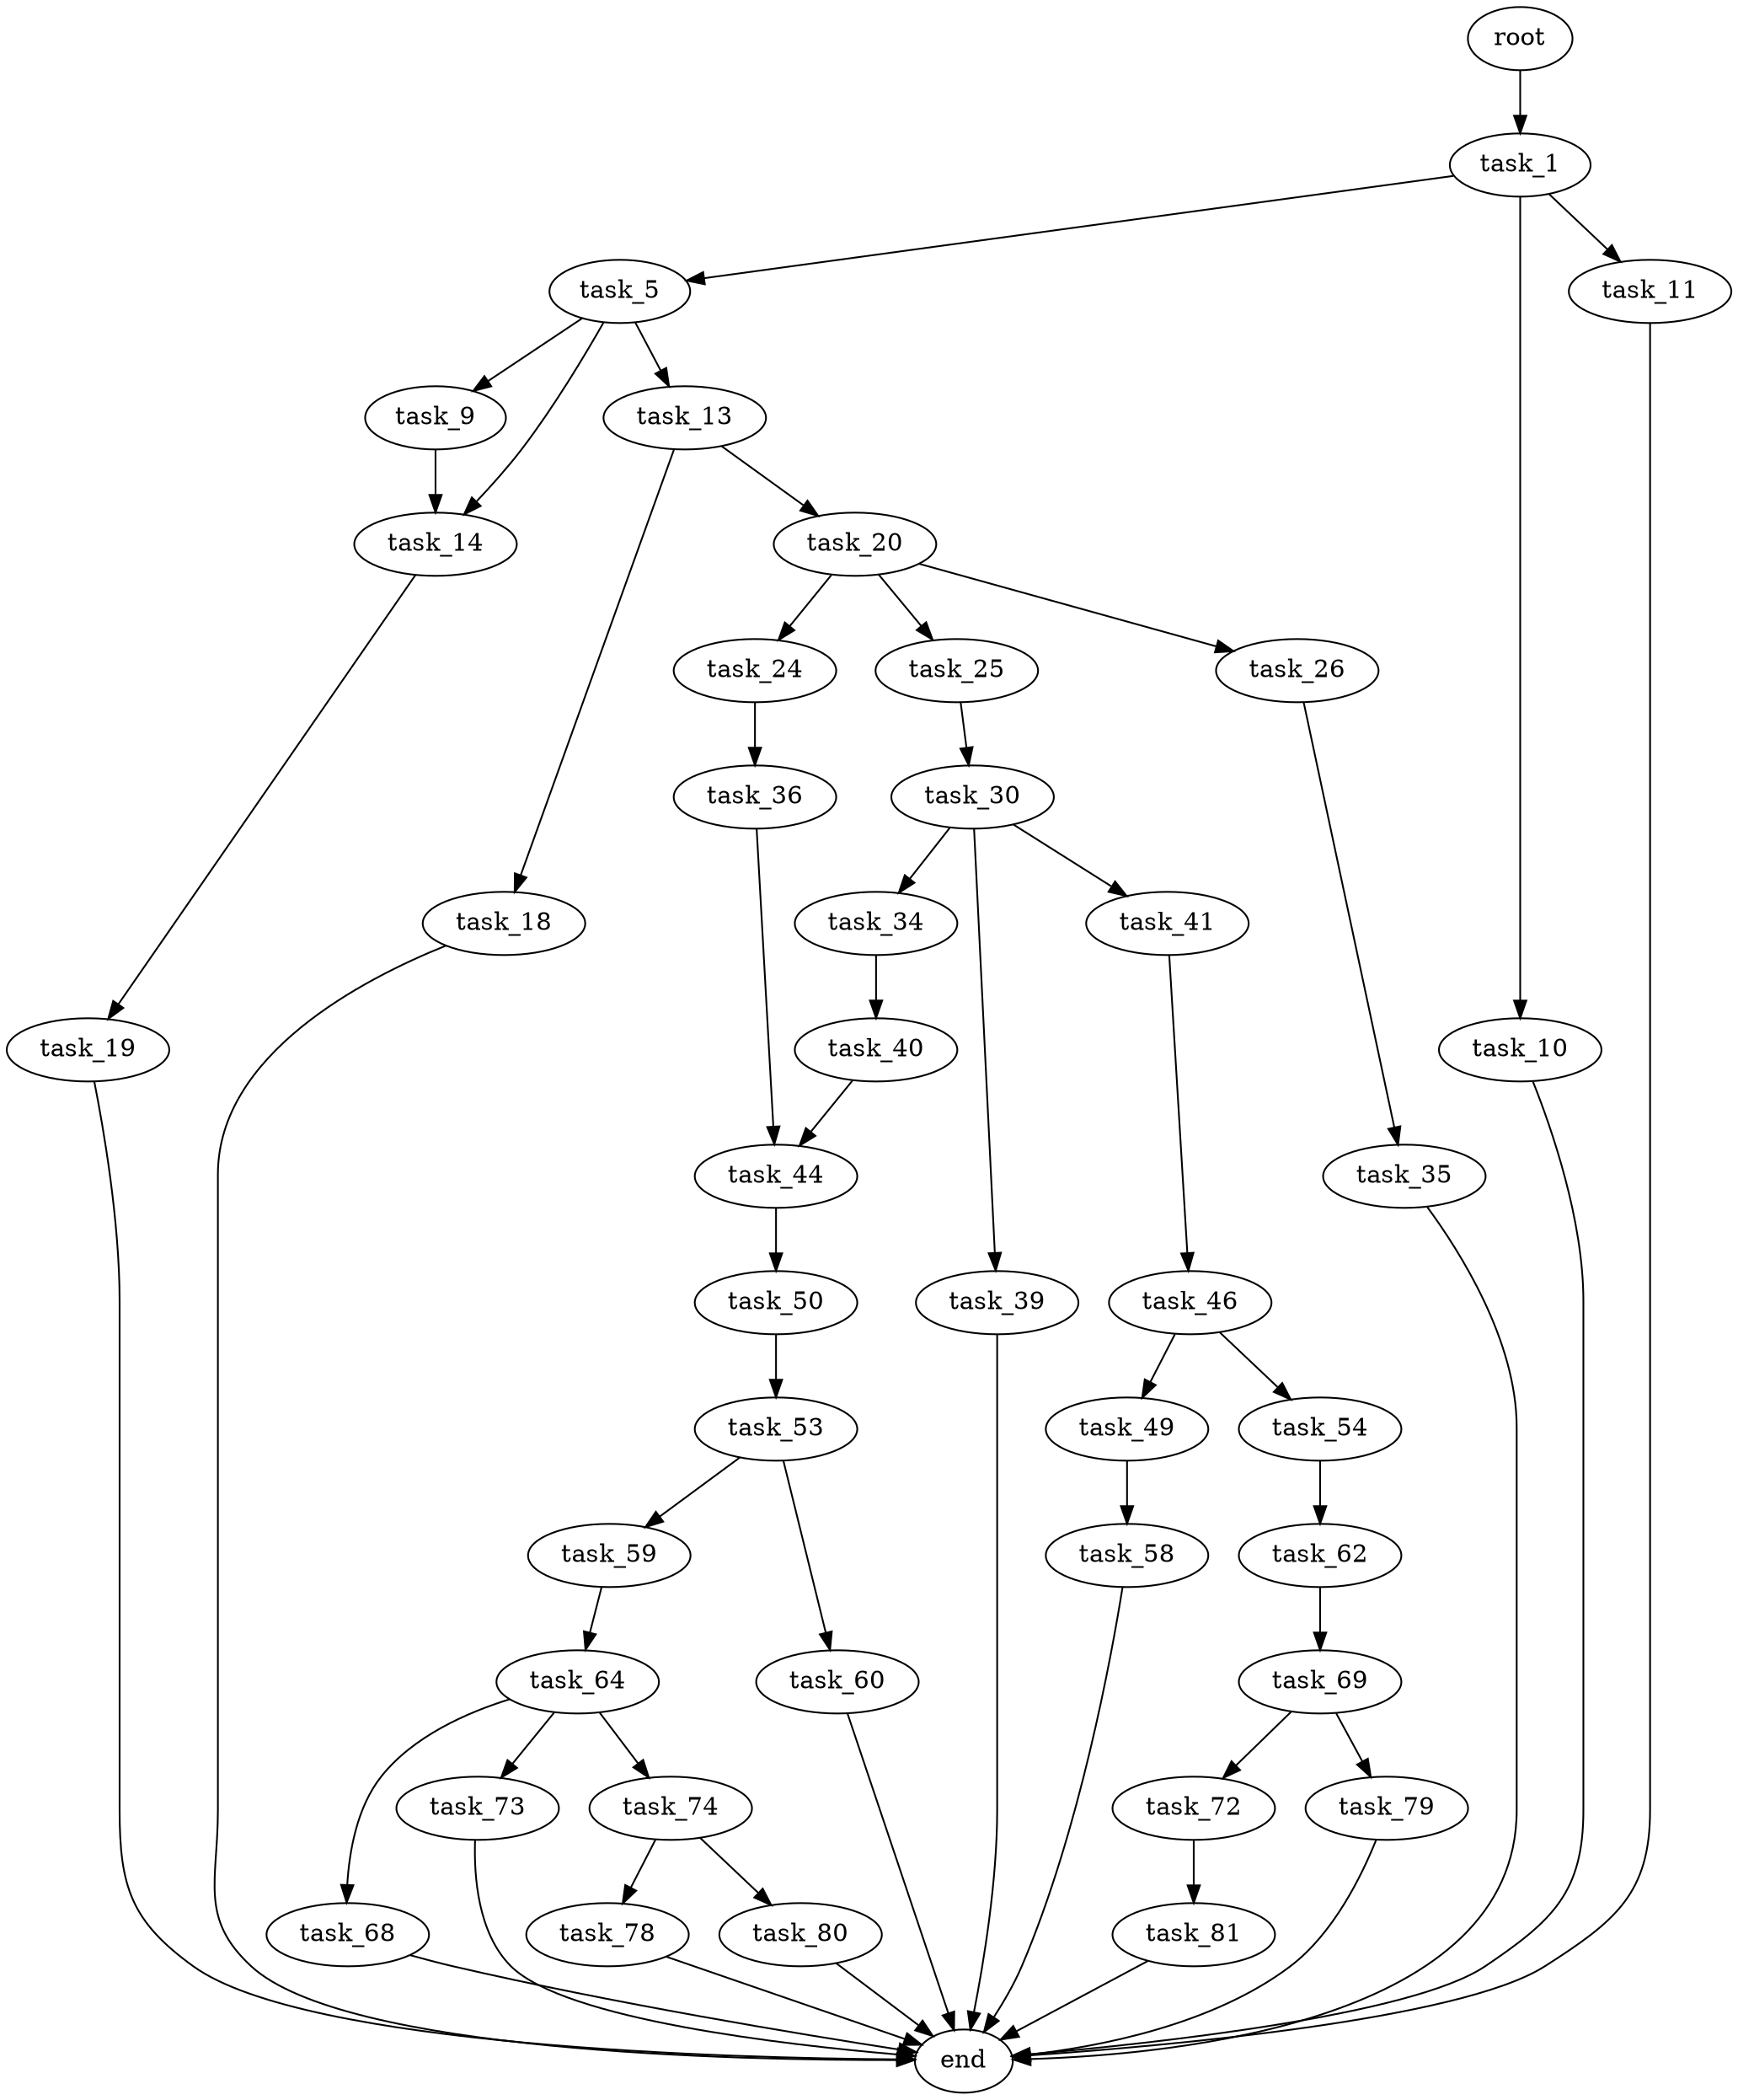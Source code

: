 digraph G {
  root [size="0.000000"];
  task_1 [size="782757789696.000000"];
  task_5 [size="103056490934.000000"];
  task_10 [size="782757789696.000000"];
  task_11 [size="4858695244.000000"];
  task_9 [size="328084362805.000000"];
  task_13 [size="572775571472.000000"];
  task_14 [size="1073741824000.000000"];
  end [size="0.000000"];
  task_18 [size="68719476736.000000"];
  task_20 [size="1013791296217.000000"];
  task_19 [size="68719476736.000000"];
  task_24 [size="31190811931.000000"];
  task_25 [size="3024745146.000000"];
  task_26 [size="782757789696.000000"];
  task_36 [size="40147308380.000000"];
  task_30 [size="549755813888.000000"];
  task_35 [size="28991029248.000000"];
  task_34 [size="8589934592.000000"];
  task_39 [size="134217728000.000000"];
  task_41 [size="549755813888.000000"];
  task_40 [size="782757789696.000000"];
  task_44 [size="549755813888.000000"];
  task_46 [size="4802588484.000000"];
  task_50 [size="167845549567.000000"];
  task_49 [size="134217728000.000000"];
  task_54 [size="423580480271.000000"];
  task_58 [size="163192946976.000000"];
  task_53 [size="770311629297.000000"];
  task_59 [size="34681336797.000000"];
  task_60 [size="68719476736.000000"];
  task_62 [size="8589934592.000000"];
  task_64 [size="368293445632.000000"];
  task_69 [size="28991029248.000000"];
  task_68 [size="934498834712.000000"];
  task_73 [size="7613414005.000000"];
  task_74 [size="108002501412.000000"];
  task_72 [size="3685700320.000000"];
  task_79 [size="231928233984.000000"];
  task_81 [size="9706607752.000000"];
  task_78 [size="28991029248.000000"];
  task_80 [size="2027265172.000000"];

  root -> task_1 [size="1.000000"];
  task_1 -> task_5 [size="679477248.000000"];
  task_1 -> task_10 [size="679477248.000000"];
  task_1 -> task_11 [size="679477248.000000"];
  task_5 -> task_9 [size="75497472.000000"];
  task_5 -> task_13 [size="75497472.000000"];
  task_5 -> task_14 [size="75497472.000000"];
  task_10 -> end [size="1.000000"];
  task_11 -> end [size="1.000000"];
  task_9 -> task_14 [size="679477248.000000"];
  task_13 -> task_18 [size="536870912.000000"];
  task_13 -> task_20 [size="536870912.000000"];
  task_14 -> task_19 [size="838860800.000000"];
  task_18 -> end [size="1.000000"];
  task_20 -> task_24 [size="838860800.000000"];
  task_20 -> task_25 [size="838860800.000000"];
  task_20 -> task_26 [size="838860800.000000"];
  task_19 -> end [size="1.000000"];
  task_24 -> task_36 [size="838860800.000000"];
  task_25 -> task_30 [size="209715200.000000"];
  task_26 -> task_35 [size="679477248.000000"];
  task_36 -> task_44 [size="33554432.000000"];
  task_30 -> task_34 [size="536870912.000000"];
  task_30 -> task_39 [size="536870912.000000"];
  task_30 -> task_41 [size="536870912.000000"];
  task_35 -> end [size="1.000000"];
  task_34 -> task_40 [size="33554432.000000"];
  task_39 -> end [size="1.000000"];
  task_41 -> task_46 [size="536870912.000000"];
  task_40 -> task_44 [size="679477248.000000"];
  task_44 -> task_50 [size="536870912.000000"];
  task_46 -> task_49 [size="411041792.000000"];
  task_46 -> task_54 [size="411041792.000000"];
  task_50 -> task_53 [size="411041792.000000"];
  task_49 -> task_58 [size="209715200.000000"];
  task_54 -> task_62 [size="411041792.000000"];
  task_58 -> end [size="1.000000"];
  task_53 -> task_59 [size="838860800.000000"];
  task_53 -> task_60 [size="838860800.000000"];
  task_59 -> task_64 [size="838860800.000000"];
  task_60 -> end [size="1.000000"];
  task_62 -> task_69 [size="33554432.000000"];
  task_64 -> task_68 [size="411041792.000000"];
  task_64 -> task_73 [size="411041792.000000"];
  task_64 -> task_74 [size="411041792.000000"];
  task_69 -> task_72 [size="75497472.000000"];
  task_69 -> task_79 [size="75497472.000000"];
  task_68 -> end [size="1.000000"];
  task_73 -> end [size="1.000000"];
  task_74 -> task_78 [size="75497472.000000"];
  task_74 -> task_80 [size="75497472.000000"];
  task_72 -> task_81 [size="134217728.000000"];
  task_79 -> end [size="1.000000"];
  task_81 -> end [size="1.000000"];
  task_78 -> end [size="1.000000"];
  task_80 -> end [size="1.000000"];
}

